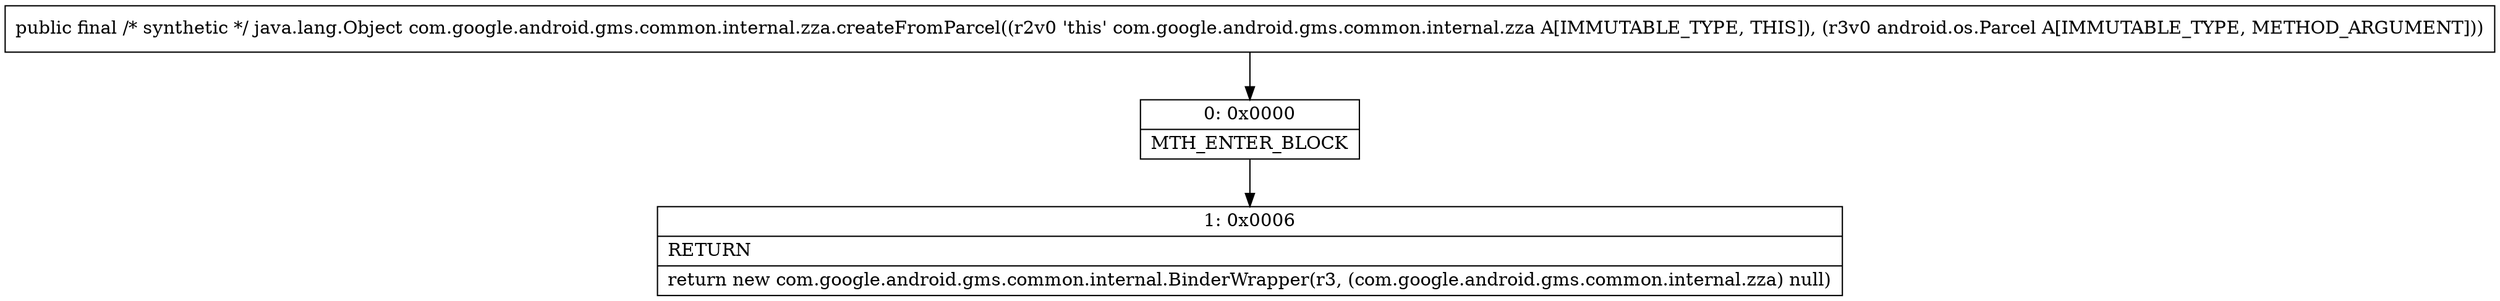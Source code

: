 digraph "CFG forcom.google.android.gms.common.internal.zza.createFromParcel(Landroid\/os\/Parcel;)Ljava\/lang\/Object;" {
Node_0 [shape=record,label="{0\:\ 0x0000|MTH_ENTER_BLOCK\l}"];
Node_1 [shape=record,label="{1\:\ 0x0006|RETURN\l|return new com.google.android.gms.common.internal.BinderWrapper(r3, (com.google.android.gms.common.internal.zza) null)\l}"];
MethodNode[shape=record,label="{public final \/* synthetic *\/ java.lang.Object com.google.android.gms.common.internal.zza.createFromParcel((r2v0 'this' com.google.android.gms.common.internal.zza A[IMMUTABLE_TYPE, THIS]), (r3v0 android.os.Parcel A[IMMUTABLE_TYPE, METHOD_ARGUMENT])) }"];
MethodNode -> Node_0;
Node_0 -> Node_1;
}

